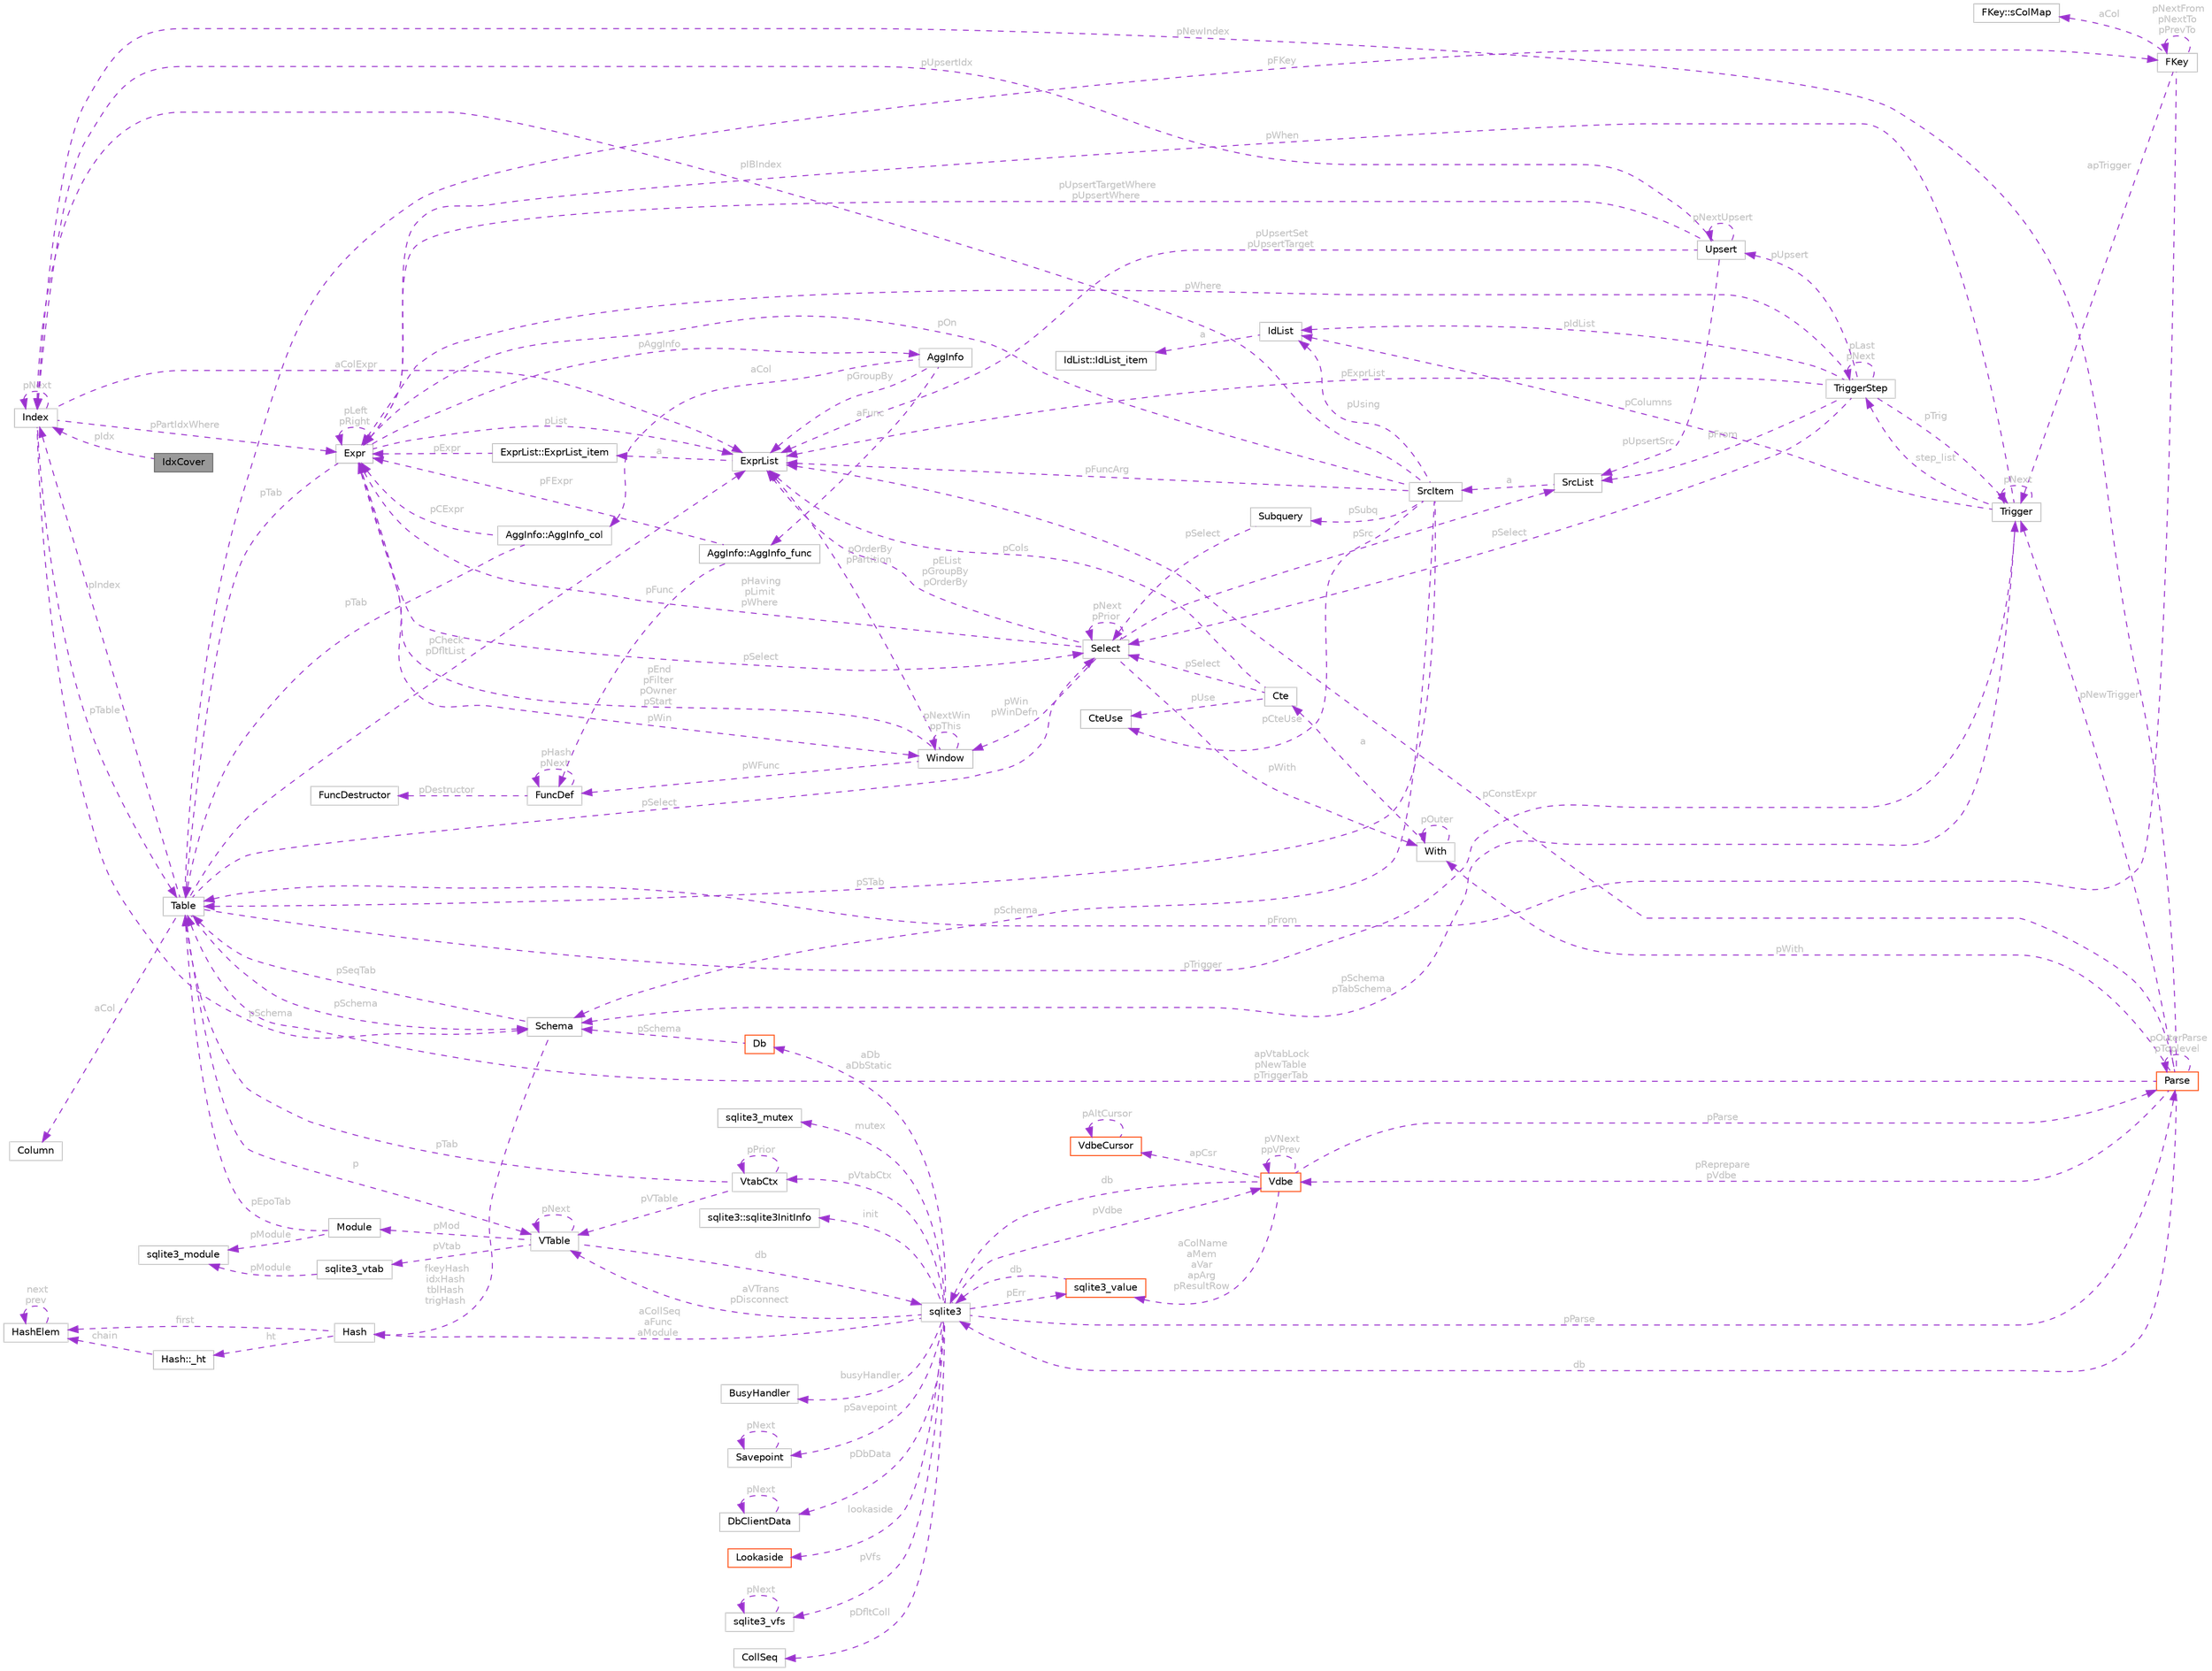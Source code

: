 digraph "IdxCover"
{
 // LATEX_PDF_SIZE
  bgcolor="transparent";
  edge [fontname=Helvetica,fontsize=10,labelfontname=Helvetica,labelfontsize=10];
  node [fontname=Helvetica,fontsize=10,shape=box,height=0.2,width=0.4];
  rankdir="LR";
  Node1 [id="Node000001",label="IdxCover",height=0.2,width=0.4,color="gray40", fillcolor="grey60", style="filled", fontcolor="black",tooltip=" "];
  Node2 -> Node1 [id="edge1_Node000001_Node000002",dir="back",color="darkorchid3",style="dashed",tooltip=" ",label=" pIdx",fontcolor="grey" ];
  Node2 [id="Node000002",label="Index",height=0.2,width=0.4,color="grey75", fillcolor="white", style="filled",URL="$structIndex.html",tooltip=" "];
  Node3 -> Node2 [id="edge2_Node000002_Node000003",dir="back",color="darkorchid3",style="dashed",tooltip=" ",label=" pTable",fontcolor="grey" ];
  Node3 [id="Node000003",label="Table",height=0.2,width=0.4,color="grey75", fillcolor="white", style="filled",URL="$structTable.html",tooltip=" "];
  Node4 -> Node3 [id="edge3_Node000003_Node000004",dir="back",color="darkorchid3",style="dashed",tooltip=" ",label=" aCol",fontcolor="grey" ];
  Node4 [id="Node000004",label="Column",height=0.2,width=0.4,color="grey75", fillcolor="white", style="filled",URL="$structColumn.html",tooltip=" "];
  Node2 -> Node3 [id="edge4_Node000003_Node000002",dir="back",color="darkorchid3",style="dashed",tooltip=" ",label=" pIndex",fontcolor="grey" ];
  Node5 -> Node3 [id="edge5_Node000003_Node000005",dir="back",color="darkorchid3",style="dashed",tooltip=" ",label=" pCheck\npDfltList",fontcolor="grey" ];
  Node5 [id="Node000005",label="ExprList",height=0.2,width=0.4,color="grey75", fillcolor="white", style="filled",URL="$structExprList.html",tooltip=" "];
  Node6 -> Node5 [id="edge6_Node000005_Node000006",dir="back",color="darkorchid3",style="dashed",tooltip=" ",label=" a",fontcolor="grey" ];
  Node6 [id="Node000006",label="ExprList::ExprList_item",height=0.2,width=0.4,color="grey75", fillcolor="white", style="filled",URL="$structExprList_1_1ExprList__item.html",tooltip=" "];
  Node7 -> Node6 [id="edge7_Node000006_Node000007",dir="back",color="darkorchid3",style="dashed",tooltip=" ",label=" pExpr",fontcolor="grey" ];
  Node7 [id="Node000007",label="Expr",height=0.2,width=0.4,color="grey75", fillcolor="white", style="filled",URL="$structExpr.html",tooltip=" "];
  Node7 -> Node7 [id="edge8_Node000007_Node000007",dir="back",color="darkorchid3",style="dashed",tooltip=" ",label=" pLeft\npRight",fontcolor="grey" ];
  Node5 -> Node7 [id="edge9_Node000007_Node000005",dir="back",color="darkorchid3",style="dashed",tooltip=" ",label=" pList",fontcolor="grey" ];
  Node8 -> Node7 [id="edge10_Node000007_Node000008",dir="back",color="darkorchid3",style="dashed",tooltip=" ",label=" pSelect",fontcolor="grey" ];
  Node8 [id="Node000008",label="Select",height=0.2,width=0.4,color="grey75", fillcolor="white", style="filled",URL="$structSelect.html",tooltip=" "];
  Node5 -> Node8 [id="edge11_Node000008_Node000005",dir="back",color="darkorchid3",style="dashed",tooltip=" ",label=" pEList\npGroupBy\npOrderBy",fontcolor="grey" ];
  Node9 -> Node8 [id="edge12_Node000008_Node000009",dir="back",color="darkorchid3",style="dashed",tooltip=" ",label=" pSrc",fontcolor="grey" ];
  Node9 [id="Node000009",label="SrcList",height=0.2,width=0.4,color="grey75", fillcolor="white", style="filled",URL="$structSrcList.html",tooltip=" "];
  Node10 -> Node9 [id="edge13_Node000009_Node000010",dir="back",color="darkorchid3",style="dashed",tooltip=" ",label=" a",fontcolor="grey" ];
  Node10 [id="Node000010",label="SrcItem",height=0.2,width=0.4,color="grey75", fillcolor="white", style="filled",URL="$structSrcItem.html",tooltip=" "];
  Node3 -> Node10 [id="edge14_Node000010_Node000003",dir="back",color="darkorchid3",style="dashed",tooltip=" ",label=" pSTab",fontcolor="grey" ];
  Node5 -> Node10 [id="edge15_Node000010_Node000005",dir="back",color="darkorchid3",style="dashed",tooltip=" ",label=" pFuncArg",fontcolor="grey" ];
  Node2 -> Node10 [id="edge16_Node000010_Node000002",dir="back",color="darkorchid3",style="dashed",tooltip=" ",label=" pIBIndex",fontcolor="grey" ];
  Node11 -> Node10 [id="edge17_Node000010_Node000011",dir="back",color="darkorchid3",style="dashed",tooltip=" ",label=" pCteUse",fontcolor="grey" ];
  Node11 [id="Node000011",label="CteUse",height=0.2,width=0.4,color="grey75", fillcolor="white", style="filled",URL="$structCteUse.html",tooltip=" "];
  Node7 -> Node10 [id="edge18_Node000010_Node000007",dir="back",color="darkorchid3",style="dashed",tooltip=" ",label=" pOn",fontcolor="grey" ];
  Node12 -> Node10 [id="edge19_Node000010_Node000012",dir="back",color="darkorchid3",style="dashed",tooltip=" ",label=" pUsing",fontcolor="grey" ];
  Node12 [id="Node000012",label="IdList",height=0.2,width=0.4,color="grey75", fillcolor="white", style="filled",URL="$structIdList.html",tooltip=" "];
  Node13 -> Node12 [id="edge20_Node000012_Node000013",dir="back",color="darkorchid3",style="dashed",tooltip=" ",label=" a",fontcolor="grey" ];
  Node13 [id="Node000013",label="IdList::IdList_item",height=0.2,width=0.4,color="grey75", fillcolor="white", style="filled",URL="$structIdList_1_1IdList__item.html",tooltip=" "];
  Node14 -> Node10 [id="edge21_Node000010_Node000014",dir="back",color="darkorchid3",style="dashed",tooltip=" ",label=" pSchema",fontcolor="grey" ];
  Node14 [id="Node000014",label="Schema",height=0.2,width=0.4,color="grey75", fillcolor="white", style="filled",URL="$structSchema.html",tooltip=" "];
  Node15 -> Node14 [id="edge22_Node000014_Node000015",dir="back",color="darkorchid3",style="dashed",tooltip=" ",label=" fkeyHash\nidxHash\ntblHash\ntrigHash",fontcolor="grey" ];
  Node15 [id="Node000015",label="Hash",height=0.2,width=0.4,color="grey75", fillcolor="white", style="filled",URL="$structHash.html",tooltip=" "];
  Node16 -> Node15 [id="edge23_Node000015_Node000016",dir="back",color="darkorchid3",style="dashed",tooltip=" ",label=" first",fontcolor="grey" ];
  Node16 [id="Node000016",label="HashElem",height=0.2,width=0.4,color="grey75", fillcolor="white", style="filled",URL="$structHashElem.html",tooltip=" "];
  Node16 -> Node16 [id="edge24_Node000016_Node000016",dir="back",color="darkorchid3",style="dashed",tooltip=" ",label=" next\nprev",fontcolor="grey" ];
  Node17 -> Node15 [id="edge25_Node000015_Node000017",dir="back",color="darkorchid3",style="dashed",tooltip=" ",label=" ht",fontcolor="grey" ];
  Node17 [id="Node000017",label="Hash::_ht",height=0.2,width=0.4,color="grey75", fillcolor="white", style="filled",URL="$structHash_1_1__ht.html",tooltip=" "];
  Node16 -> Node17 [id="edge26_Node000017_Node000016",dir="back",color="darkorchid3",style="dashed",tooltip=" ",label=" chain",fontcolor="grey" ];
  Node3 -> Node14 [id="edge27_Node000014_Node000003",dir="back",color="darkorchid3",style="dashed",tooltip=" ",label=" pSeqTab",fontcolor="grey" ];
  Node18 -> Node10 [id="edge28_Node000010_Node000018",dir="back",color="darkorchid3",style="dashed",tooltip=" ",label=" pSubq",fontcolor="grey" ];
  Node18 [id="Node000018",label="Subquery",height=0.2,width=0.4,color="grey75", fillcolor="white", style="filled",URL="$structSubquery.html",tooltip=" "];
  Node8 -> Node18 [id="edge29_Node000018_Node000008",dir="back",color="darkorchid3",style="dashed",tooltip=" ",label=" pSelect",fontcolor="grey" ];
  Node7 -> Node8 [id="edge30_Node000008_Node000007",dir="back",color="darkorchid3",style="dashed",tooltip=" ",label=" pHaving\npLimit\npWhere",fontcolor="grey" ];
  Node8 -> Node8 [id="edge31_Node000008_Node000008",dir="back",color="darkorchid3",style="dashed",tooltip=" ",label=" pNext\npPrior",fontcolor="grey" ];
  Node19 -> Node8 [id="edge32_Node000008_Node000019",dir="back",color="darkorchid3",style="dashed",tooltip=" ",label=" pWith",fontcolor="grey" ];
  Node19 [id="Node000019",label="With",height=0.2,width=0.4,color="grey75", fillcolor="white", style="filled",URL="$structWith.html",tooltip=" "];
  Node19 -> Node19 [id="edge33_Node000019_Node000019",dir="back",color="darkorchid3",style="dashed",tooltip=" ",label=" pOuter",fontcolor="grey" ];
  Node20 -> Node19 [id="edge34_Node000019_Node000020",dir="back",color="darkorchid3",style="dashed",tooltip=" ",label=" a",fontcolor="grey" ];
  Node20 [id="Node000020",label="Cte",height=0.2,width=0.4,color="grey75", fillcolor="white", style="filled",URL="$structCte.html",tooltip=" "];
  Node5 -> Node20 [id="edge35_Node000020_Node000005",dir="back",color="darkorchid3",style="dashed",tooltip=" ",label=" pCols",fontcolor="grey" ];
  Node8 -> Node20 [id="edge36_Node000020_Node000008",dir="back",color="darkorchid3",style="dashed",tooltip=" ",label=" pSelect",fontcolor="grey" ];
  Node11 -> Node20 [id="edge37_Node000020_Node000011",dir="back",color="darkorchid3",style="dashed",tooltip=" ",label=" pUse",fontcolor="grey" ];
  Node21 -> Node8 [id="edge38_Node000008_Node000021",dir="back",color="darkorchid3",style="dashed",tooltip=" ",label=" pWin\npWinDefn",fontcolor="grey" ];
  Node21 [id="Node000021",label="Window",height=0.2,width=0.4,color="grey75", fillcolor="white", style="filled",URL="$structWindow.html",tooltip=" "];
  Node5 -> Node21 [id="edge39_Node000021_Node000005",dir="back",color="darkorchid3",style="dashed",tooltip=" ",label=" pOrderBy\npPartition",fontcolor="grey" ];
  Node7 -> Node21 [id="edge40_Node000021_Node000007",dir="back",color="darkorchid3",style="dashed",tooltip=" ",label=" pEnd\npFilter\npOwner\npStart",fontcolor="grey" ];
  Node21 -> Node21 [id="edge41_Node000021_Node000021",dir="back",color="darkorchid3",style="dashed",tooltip=" ",label=" pNextWin\nppThis",fontcolor="grey" ];
  Node22 -> Node21 [id="edge42_Node000021_Node000022",dir="back",color="darkorchid3",style="dashed",tooltip=" ",label=" pWFunc",fontcolor="grey" ];
  Node22 [id="Node000022",label="FuncDef",height=0.2,width=0.4,color="grey75", fillcolor="white", style="filled",URL="$structFuncDef.html",tooltip=" "];
  Node22 -> Node22 [id="edge43_Node000022_Node000022",dir="back",color="darkorchid3",style="dashed",tooltip=" ",label=" pHash\npNext",fontcolor="grey" ];
  Node23 -> Node22 [id="edge44_Node000022_Node000023",dir="back",color="darkorchid3",style="dashed",tooltip=" ",label=" pDestructor",fontcolor="grey" ];
  Node23 [id="Node000023",label="FuncDestructor",height=0.2,width=0.4,color="grey75", fillcolor="white", style="filled",URL="$structFuncDestructor.html",tooltip=" "];
  Node24 -> Node7 [id="edge45_Node000007_Node000024",dir="back",color="darkorchid3",style="dashed",tooltip=" ",label=" pAggInfo",fontcolor="grey" ];
  Node24 [id="Node000024",label="AggInfo",height=0.2,width=0.4,color="grey75", fillcolor="white", style="filled",URL="$structAggInfo.html",tooltip=" "];
  Node5 -> Node24 [id="edge46_Node000024_Node000005",dir="back",color="darkorchid3",style="dashed",tooltip=" ",label=" pGroupBy",fontcolor="grey" ];
  Node25 -> Node24 [id="edge47_Node000024_Node000025",dir="back",color="darkorchid3",style="dashed",tooltip=" ",label=" aCol",fontcolor="grey" ];
  Node25 [id="Node000025",label="AggInfo::AggInfo_col",height=0.2,width=0.4,color="grey75", fillcolor="white", style="filled",URL="$structAggInfo_1_1AggInfo__col.html",tooltip=" "];
  Node3 -> Node25 [id="edge48_Node000025_Node000003",dir="back",color="darkorchid3",style="dashed",tooltip=" ",label=" pTab",fontcolor="grey" ];
  Node7 -> Node25 [id="edge49_Node000025_Node000007",dir="back",color="darkorchid3",style="dashed",tooltip=" ",label=" pCExpr",fontcolor="grey" ];
  Node26 -> Node24 [id="edge50_Node000024_Node000026",dir="back",color="darkorchid3",style="dashed",tooltip=" ",label=" aFunc",fontcolor="grey" ];
  Node26 [id="Node000026",label="AggInfo::AggInfo_func",height=0.2,width=0.4,color="grey75", fillcolor="white", style="filled",URL="$structAggInfo_1_1AggInfo__func.html",tooltip=" "];
  Node7 -> Node26 [id="edge51_Node000026_Node000007",dir="back",color="darkorchid3",style="dashed",tooltip=" ",label=" pFExpr",fontcolor="grey" ];
  Node22 -> Node26 [id="edge52_Node000026_Node000022",dir="back",color="darkorchid3",style="dashed",tooltip=" ",label=" pFunc",fontcolor="grey" ];
  Node3 -> Node7 [id="edge53_Node000007_Node000003",dir="back",color="darkorchid3",style="dashed",tooltip=" ",label=" pTab",fontcolor="grey" ];
  Node21 -> Node7 [id="edge54_Node000007_Node000021",dir="back",color="darkorchid3",style="dashed",tooltip=" ",label=" pWin",fontcolor="grey" ];
  Node27 -> Node3 [id="edge55_Node000003_Node000027",dir="back",color="darkorchid3",style="dashed",tooltip=" ",label=" pFKey",fontcolor="grey" ];
  Node27 [id="Node000027",label="FKey",height=0.2,width=0.4,color="grey75", fillcolor="white", style="filled",URL="$structFKey.html",tooltip=" "];
  Node3 -> Node27 [id="edge56_Node000027_Node000003",dir="back",color="darkorchid3",style="dashed",tooltip=" ",label=" pFrom",fontcolor="grey" ];
  Node27 -> Node27 [id="edge57_Node000027_Node000027",dir="back",color="darkorchid3",style="dashed",tooltip=" ",label=" pNextFrom\npNextTo\npPrevTo",fontcolor="grey" ];
  Node28 -> Node27 [id="edge58_Node000027_Node000028",dir="back",color="darkorchid3",style="dashed",tooltip=" ",label=" apTrigger",fontcolor="grey" ];
  Node28 [id="Node000028",label="Trigger",height=0.2,width=0.4,color="grey75", fillcolor="white", style="filled",URL="$structTrigger.html",tooltip=" "];
  Node7 -> Node28 [id="edge59_Node000028_Node000007",dir="back",color="darkorchid3",style="dashed",tooltip=" ",label=" pWhen",fontcolor="grey" ];
  Node12 -> Node28 [id="edge60_Node000028_Node000012",dir="back",color="darkorchid3",style="dashed",tooltip=" ",label=" pColumns",fontcolor="grey" ];
  Node14 -> Node28 [id="edge61_Node000028_Node000014",dir="back",color="darkorchid3",style="dashed",tooltip=" ",label=" pSchema\npTabSchema",fontcolor="grey" ];
  Node29 -> Node28 [id="edge62_Node000028_Node000029",dir="back",color="darkorchid3",style="dashed",tooltip=" ",label=" step_list",fontcolor="grey" ];
  Node29 [id="Node000029",label="TriggerStep",height=0.2,width=0.4,color="grey75", fillcolor="white", style="filled",URL="$structTriggerStep.html",tooltip=" "];
  Node28 -> Node29 [id="edge63_Node000029_Node000028",dir="back",color="darkorchid3",style="dashed",tooltip=" ",label=" pTrig",fontcolor="grey" ];
  Node8 -> Node29 [id="edge64_Node000029_Node000008",dir="back",color="darkorchid3",style="dashed",tooltip=" ",label=" pSelect",fontcolor="grey" ];
  Node9 -> Node29 [id="edge65_Node000029_Node000009",dir="back",color="darkorchid3",style="dashed",tooltip=" ",label=" pFrom",fontcolor="grey" ];
  Node7 -> Node29 [id="edge66_Node000029_Node000007",dir="back",color="darkorchid3",style="dashed",tooltip=" ",label=" pWhere",fontcolor="grey" ];
  Node5 -> Node29 [id="edge67_Node000029_Node000005",dir="back",color="darkorchid3",style="dashed",tooltip=" ",label=" pExprList",fontcolor="grey" ];
  Node12 -> Node29 [id="edge68_Node000029_Node000012",dir="back",color="darkorchid3",style="dashed",tooltip=" ",label=" pIdList",fontcolor="grey" ];
  Node30 -> Node29 [id="edge69_Node000029_Node000030",dir="back",color="darkorchid3",style="dashed",tooltip=" ",label=" pUpsert",fontcolor="grey" ];
  Node30 [id="Node000030",label="Upsert",height=0.2,width=0.4,color="grey75", fillcolor="white", style="filled",URL="$structUpsert.html",tooltip=" "];
  Node5 -> Node30 [id="edge70_Node000030_Node000005",dir="back",color="darkorchid3",style="dashed",tooltip=" ",label=" pUpsertSet\npUpsertTarget",fontcolor="grey" ];
  Node7 -> Node30 [id="edge71_Node000030_Node000007",dir="back",color="darkorchid3",style="dashed",tooltip=" ",label=" pUpsertTargetWhere\npUpsertWhere",fontcolor="grey" ];
  Node30 -> Node30 [id="edge72_Node000030_Node000030",dir="back",color="darkorchid3",style="dashed",tooltip=" ",label=" pNextUpsert",fontcolor="grey" ];
  Node2 -> Node30 [id="edge73_Node000030_Node000002",dir="back",color="darkorchid3",style="dashed",tooltip=" ",label=" pUpsertIdx",fontcolor="grey" ];
  Node9 -> Node30 [id="edge74_Node000030_Node000009",dir="back",color="darkorchid3",style="dashed",tooltip=" ",label=" pUpsertSrc",fontcolor="grey" ];
  Node29 -> Node29 [id="edge75_Node000029_Node000029",dir="back",color="darkorchid3",style="dashed",tooltip=" ",label=" pLast\npNext",fontcolor="grey" ];
  Node28 -> Node28 [id="edge76_Node000028_Node000028",dir="back",color="darkorchid3",style="dashed",tooltip=" ",label=" pNext",fontcolor="grey" ];
  Node31 -> Node27 [id="edge77_Node000027_Node000031",dir="back",color="darkorchid3",style="dashed",tooltip=" ",label=" aCol",fontcolor="grey" ];
  Node31 [id="Node000031",label="FKey::sColMap",height=0.2,width=0.4,color="grey75", fillcolor="white", style="filled",URL="$structFKey_1_1sColMap.html",tooltip=" "];
  Node8 -> Node3 [id="edge78_Node000003_Node000008",dir="back",color="darkorchid3",style="dashed",tooltip=" ",label=" pSelect",fontcolor="grey" ];
  Node32 -> Node3 [id="edge79_Node000003_Node000032",dir="back",color="darkorchid3",style="dashed",tooltip=" ",label=" p",fontcolor="grey" ];
  Node32 [id="Node000032",label="VTable",height=0.2,width=0.4,color="grey75", fillcolor="white", style="filled",URL="$structVTable.html",tooltip=" "];
  Node33 -> Node32 [id="edge80_Node000032_Node000033",dir="back",color="darkorchid3",style="dashed",tooltip=" ",label=" db",fontcolor="grey" ];
  Node33 [id="Node000033",label="sqlite3",height=0.2,width=0.4,color="grey75", fillcolor="white", style="filled",URL="$structsqlite3.html",tooltip=" "];
  Node34 -> Node33 [id="edge81_Node000033_Node000034",dir="back",color="darkorchid3",style="dashed",tooltip=" ",label=" pVfs",fontcolor="grey" ];
  Node34 [id="Node000034",label="sqlite3_vfs",height=0.2,width=0.4,color="grey75", fillcolor="white", style="filled",URL="$structsqlite3__vfs.html",tooltip=" "];
  Node34 -> Node34 [id="edge82_Node000034_Node000034",dir="back",color="darkorchid3",style="dashed",tooltip=" ",label=" pNext",fontcolor="grey" ];
  Node35 -> Node33 [id="edge83_Node000033_Node000035",dir="back",color="darkorchid3",style="dashed",tooltip=" ",label=" pVdbe",fontcolor="grey" ];
  Node35 [id="Node000035",label="Vdbe",height=0.2,width=0.4,color="orangered", fillcolor="white", style="filled",URL="$structVdbe.html",tooltip=" "];
  Node33 -> Node35 [id="edge84_Node000035_Node000033",dir="back",color="darkorchid3",style="dashed",tooltip=" ",label=" db",fontcolor="grey" ];
  Node35 -> Node35 [id="edge85_Node000035_Node000035",dir="back",color="darkorchid3",style="dashed",tooltip=" ",label=" pVNext\nppVPrev",fontcolor="grey" ];
  Node36 -> Node35 [id="edge86_Node000035_Node000036",dir="back",color="darkorchid3",style="dashed",tooltip=" ",label=" pParse",fontcolor="grey" ];
  Node36 [id="Node000036",label="Parse",height=0.2,width=0.4,color="orangered", fillcolor="white", style="filled",URL="$structParse.html",tooltip=" "];
  Node33 -> Node36 [id="edge87_Node000036_Node000033",dir="back",color="darkorchid3",style="dashed",tooltip=" ",label=" db",fontcolor="grey" ];
  Node35 -> Node36 [id="edge88_Node000036_Node000035",dir="back",color="darkorchid3",style="dashed",tooltip=" ",label=" pReprepare\npVdbe",fontcolor="grey" ];
  Node5 -> Node36 [id="edge89_Node000036_Node000005",dir="back",color="darkorchid3",style="dashed",tooltip=" ",label=" pConstExpr",fontcolor="grey" ];
  Node36 -> Node36 [id="edge90_Node000036_Node000036",dir="back",color="darkorchid3",style="dashed",tooltip=" ",label=" pOuterParse\npToplevel",fontcolor="grey" ];
  Node3 -> Node36 [id="edge91_Node000036_Node000003",dir="back",color="darkorchid3",style="dashed",tooltip=" ",label=" apVtabLock\npNewTable\npTriggerTab",fontcolor="grey" ];
  Node2 -> Node36 [id="edge92_Node000036_Node000002",dir="back",color="darkorchid3",style="dashed",tooltip=" ",label=" pNewIndex",fontcolor="grey" ];
  Node28 -> Node36 [id="edge93_Node000036_Node000028",dir="back",color="darkorchid3",style="dashed",tooltip=" ",label=" pNewTrigger",fontcolor="grey" ];
  Node19 -> Node36 [id="edge94_Node000036_Node000019",dir="back",color="darkorchid3",style="dashed",tooltip=" ",label=" pWith",fontcolor="grey" ];
  Node45 -> Node35 [id="edge95_Node000035_Node000045",dir="back",color="darkorchid3",style="dashed",tooltip=" ",label=" aColName\naMem\naVar\napArg\npResultRow",fontcolor="grey" ];
  Node45 [id="Node000045",label="sqlite3_value",height=0.2,width=0.4,color="orangered", fillcolor="white", style="filled",URL="$structsqlite3__value.html",tooltip=" "];
  Node33 -> Node45 [id="edge96_Node000045_Node000033",dir="back",color="darkorchid3",style="dashed",tooltip=" ",label=" db",fontcolor="grey" ];
  Node54 -> Node35 [id="edge97_Node000035_Node000054",dir="back",color="darkorchid3",style="dashed",tooltip=" ",label=" apCsr",fontcolor="grey" ];
  Node54 [id="Node000054",label="VdbeCursor",height=0.2,width=0.4,color="orangered", fillcolor="white", style="filled",URL="$structVdbeCursor.html",tooltip=" "];
  Node54 -> Node54 [id="edge98_Node000054_Node000054",dir="back",color="darkorchid3",style="dashed",tooltip=" ",label=" pAltCursor",fontcolor="grey" ];
  Node47 -> Node33 [id="edge99_Node000033_Node000047",dir="back",color="darkorchid3",style="dashed",tooltip=" ",label=" pDfltColl",fontcolor="grey" ];
  Node47 [id="Node000047",label="CollSeq",height=0.2,width=0.4,color="grey75", fillcolor="white", style="filled",URL="$structCollSeq.html",tooltip=" "];
  Node71 -> Node33 [id="edge100_Node000033_Node000071",dir="back",color="darkorchid3",style="dashed",tooltip=" ",label=" mutex",fontcolor="grey" ];
  Node71 [id="Node000071",label="sqlite3_mutex",height=0.2,width=0.4,color="grey75", fillcolor="white", style="filled",URL="$structsqlite3__mutex.html",tooltip=" "];
  Node89 -> Node33 [id="edge101_Node000033_Node000089",dir="back",color="darkorchid3",style="dashed",tooltip=" ",label=" aDb\naDbStatic",fontcolor="grey" ];
  Node89 [id="Node000089",label="Db",height=0.2,width=0.4,color="orangered", fillcolor="white", style="filled",URL="$structDb.html",tooltip=" "];
  Node14 -> Node89 [id="edge102_Node000089_Node000014",dir="back",color="darkorchid3",style="dashed",tooltip=" ",label=" pSchema",fontcolor="grey" ];
  Node90 -> Node33 [id="edge103_Node000033_Node000090",dir="back",color="darkorchid3",style="dashed",tooltip=" ",label=" init",fontcolor="grey" ];
  Node90 [id="Node000090",label="sqlite3::sqlite3InitInfo",height=0.2,width=0.4,color="grey75", fillcolor="white", style="filled",URL="$structsqlite3_1_1sqlite3InitInfo.html",tooltip=" "];
  Node36 -> Node33 [id="edge104_Node000033_Node000036",dir="back",color="darkorchid3",style="dashed",tooltip=" ",label=" pParse",fontcolor="grey" ];
  Node45 -> Node33 [id="edge105_Node000033_Node000045",dir="back",color="darkorchid3",style="dashed",tooltip=" ",label=" pErr",fontcolor="grey" ];
  Node91 -> Node33 [id="edge106_Node000033_Node000091",dir="back",color="darkorchid3",style="dashed",tooltip=" ",label=" lookaside",fontcolor="grey" ];
  Node91 [id="Node000091",label="Lookaside",height=0.2,width=0.4,color="orangered", fillcolor="white", style="filled",URL="$structLookaside.html",tooltip=" "];
  Node15 -> Node33 [id="edge107_Node000033_Node000015",dir="back",color="darkorchid3",style="dashed",tooltip=" ",label=" aCollSeq\naFunc\naModule",fontcolor="grey" ];
  Node93 -> Node33 [id="edge108_Node000033_Node000093",dir="back",color="darkorchid3",style="dashed",tooltip=" ",label=" pVtabCtx",fontcolor="grey" ];
  Node93 [id="Node000093",label="VtabCtx",height=0.2,width=0.4,color="grey75", fillcolor="white", style="filled",URL="$structVtabCtx.html",tooltip=" "];
  Node32 -> Node93 [id="edge109_Node000093_Node000032",dir="back",color="darkorchid3",style="dashed",tooltip=" ",label=" pVTable",fontcolor="grey" ];
  Node3 -> Node93 [id="edge110_Node000093_Node000003",dir="back",color="darkorchid3",style="dashed",tooltip=" ",label=" pTab",fontcolor="grey" ];
  Node93 -> Node93 [id="edge111_Node000093_Node000093",dir="back",color="darkorchid3",style="dashed",tooltip=" ",label=" pPrior",fontcolor="grey" ];
  Node32 -> Node33 [id="edge112_Node000033_Node000032",dir="back",color="darkorchid3",style="dashed",tooltip=" ",label=" aVTrans\npDisconnect",fontcolor="grey" ];
  Node94 -> Node33 [id="edge113_Node000033_Node000094",dir="back",color="darkorchid3",style="dashed",tooltip=" ",label=" busyHandler",fontcolor="grey" ];
  Node94 [id="Node000094",label="BusyHandler",height=0.2,width=0.4,color="grey75", fillcolor="white", style="filled",URL="$structBusyHandler.html",tooltip=" "];
  Node95 -> Node33 [id="edge114_Node000033_Node000095",dir="back",color="darkorchid3",style="dashed",tooltip=" ",label=" pSavepoint",fontcolor="grey" ];
  Node95 [id="Node000095",label="Savepoint",height=0.2,width=0.4,color="grey75", fillcolor="white", style="filled",URL="$structSavepoint.html",tooltip=" "];
  Node95 -> Node95 [id="edge115_Node000095_Node000095",dir="back",color="darkorchid3",style="dashed",tooltip=" ",label=" pNext",fontcolor="grey" ];
  Node96 -> Node33 [id="edge116_Node000033_Node000096",dir="back",color="darkorchid3",style="dashed",tooltip=" ",label=" pDbData",fontcolor="grey" ];
  Node96 [id="Node000096",label="DbClientData",height=0.2,width=0.4,color="grey75", fillcolor="white", style="filled",URL="$structDbClientData.html",tooltip=" "];
  Node96 -> Node96 [id="edge117_Node000096_Node000096",dir="back",color="darkorchid3",style="dashed",tooltip=" ",label=" pNext",fontcolor="grey" ];
  Node97 -> Node32 [id="edge118_Node000032_Node000097",dir="back",color="darkorchid3",style="dashed",tooltip=" ",label=" pMod",fontcolor="grey" ];
  Node97 [id="Node000097",label="Module",height=0.2,width=0.4,color="grey75", fillcolor="white", style="filled",URL="$structModule.html",tooltip=" "];
  Node75 -> Node97 [id="edge119_Node000097_Node000075",dir="back",color="darkorchid3",style="dashed",tooltip=" ",label=" pModule",fontcolor="grey" ];
  Node75 [id="Node000075",label="sqlite3_module",height=0.2,width=0.4,color="grey75", fillcolor="white", style="filled",URL="$structsqlite3__module.html",tooltip=" "];
  Node3 -> Node97 [id="edge120_Node000097_Node000003",dir="back",color="darkorchid3",style="dashed",tooltip=" ",label=" pEpoTab",fontcolor="grey" ];
  Node74 -> Node32 [id="edge121_Node000032_Node000074",dir="back",color="darkorchid3",style="dashed",tooltip=" ",label=" pVtab",fontcolor="grey" ];
  Node74 [id="Node000074",label="sqlite3_vtab",height=0.2,width=0.4,color="grey75", fillcolor="white", style="filled",URL="$structsqlite3__vtab.html",tooltip=" "];
  Node75 -> Node74 [id="edge122_Node000074_Node000075",dir="back",color="darkorchid3",style="dashed",tooltip=" ",label=" pModule",fontcolor="grey" ];
  Node32 -> Node32 [id="edge123_Node000032_Node000032",dir="back",color="darkorchid3",style="dashed",tooltip=" ",label=" pNext",fontcolor="grey" ];
  Node28 -> Node3 [id="edge124_Node000003_Node000028",dir="back",color="darkorchid3",style="dashed",tooltip=" ",label=" pTrigger",fontcolor="grey" ];
  Node14 -> Node3 [id="edge125_Node000003_Node000014",dir="back",color="darkorchid3",style="dashed",tooltip=" ",label=" pSchema",fontcolor="grey" ];
  Node2 -> Node2 [id="edge126_Node000002_Node000002",dir="back",color="darkorchid3",style="dashed",tooltip=" ",label=" pNext",fontcolor="grey" ];
  Node14 -> Node2 [id="edge127_Node000002_Node000014",dir="back",color="darkorchid3",style="dashed",tooltip=" ",label=" pSchema",fontcolor="grey" ];
  Node7 -> Node2 [id="edge128_Node000002_Node000007",dir="back",color="darkorchid3",style="dashed",tooltip=" ",label=" pPartIdxWhere",fontcolor="grey" ];
  Node5 -> Node2 [id="edge129_Node000002_Node000005",dir="back",color="darkorchid3",style="dashed",tooltip=" ",label=" aColExpr",fontcolor="grey" ];
}
